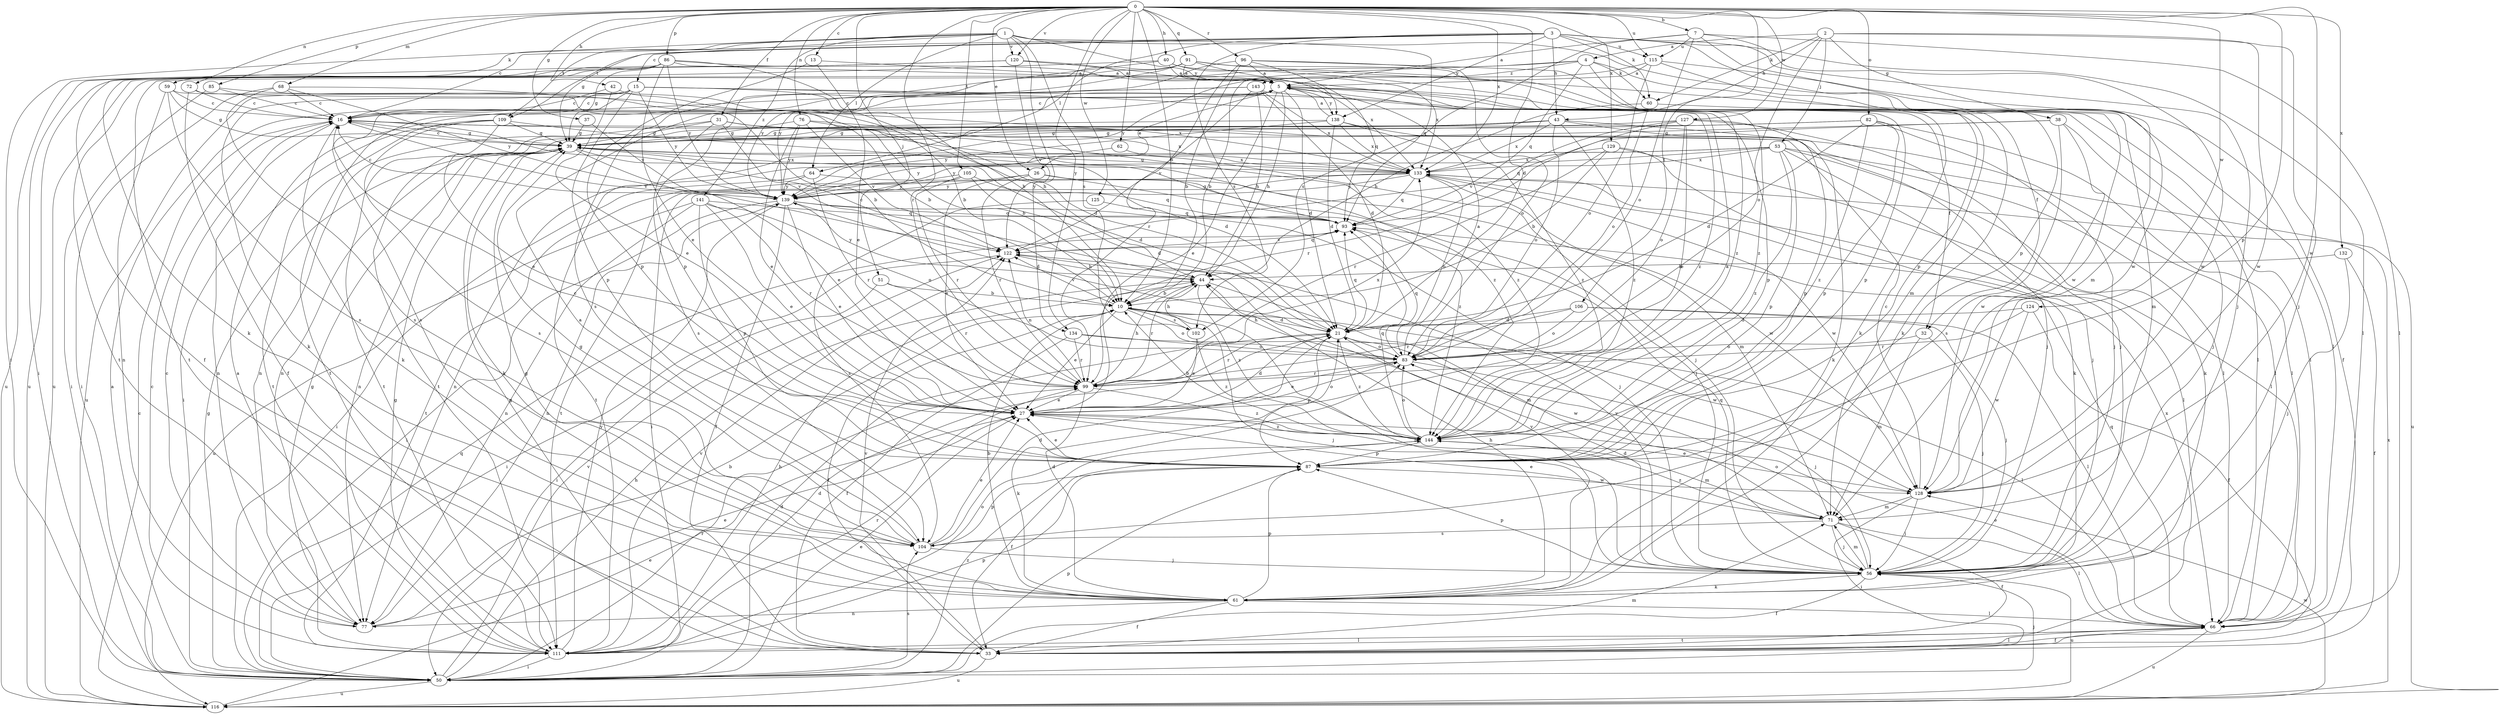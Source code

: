 strict digraph  {
0;
1;
2;
3;
4;
5;
7;
10;
13;
15;
16;
21;
26;
27;
31;
32;
33;
37;
38;
39;
40;
42;
43;
44;
50;
51;
53;
56;
59;
60;
61;
62;
64;
66;
68;
71;
72;
76;
77;
82;
83;
85;
86;
87;
91;
93;
96;
99;
102;
104;
105;
106;
109;
111;
115;
116;
120;
122;
124;
125;
127;
128;
129;
132;
133;
134;
138;
139;
141;
143;
144;
0 -> 7  [label=b];
0 -> 10  [label=b];
0 -> 13  [label=c];
0 -> 21  [label=d];
0 -> 26  [label=e];
0 -> 31  [label=f];
0 -> 37  [label=g];
0 -> 40  [label=h];
0 -> 42  [label=h];
0 -> 51  [label=j];
0 -> 62  [label=l];
0 -> 68  [label=m];
0 -> 72  [label=n];
0 -> 76  [label=n];
0 -> 82  [label=o];
0 -> 85  [label=p];
0 -> 86  [label=p];
0 -> 87  [label=p];
0 -> 91  [label=q];
0 -> 96  [label=r];
0 -> 99  [label=r];
0 -> 105  [label=t];
0 -> 106  [label=t];
0 -> 115  [label=u];
0 -> 120  [label=v];
0 -> 124  [label=w];
0 -> 125  [label=w];
0 -> 127  [label=w];
0 -> 128  [label=w];
0 -> 129  [label=x];
0 -> 132  [label=x];
0 -> 133  [label=x];
0 -> 134  [label=y];
1 -> 15  [label=c];
1 -> 50  [label=i];
1 -> 59  [label=k];
1 -> 64  [label=l];
1 -> 93  [label=q];
1 -> 102  [label=s];
1 -> 109  [label=t];
1 -> 120  [label=v];
1 -> 128  [label=w];
1 -> 134  [label=y];
1 -> 138  [label=y];
1 -> 141  [label=z];
2 -> 4  [label=a];
2 -> 38  [label=g];
2 -> 43  [label=h];
2 -> 53  [label=j];
2 -> 56  [label=j];
2 -> 60  [label=k];
2 -> 83  [label=o];
2 -> 128  [label=w];
3 -> 16  [label=c];
3 -> 39  [label=g];
3 -> 43  [label=h];
3 -> 56  [label=j];
3 -> 60  [label=k];
3 -> 64  [label=l];
3 -> 66  [label=l];
3 -> 71  [label=m];
3 -> 102  [label=s];
3 -> 109  [label=t];
3 -> 115  [label=u];
3 -> 138  [label=y];
4 -> 10  [label=b];
4 -> 32  [label=f];
4 -> 60  [label=k];
4 -> 87  [label=p];
4 -> 93  [label=q];
4 -> 111  [label=t];
4 -> 143  [label=z];
5 -> 16  [label=c];
5 -> 21  [label=d];
5 -> 26  [label=e];
5 -> 27  [label=e];
5 -> 32  [label=f];
5 -> 44  [label=h];
5 -> 66  [label=l];
5 -> 87  [label=p];
5 -> 138  [label=y];
7 -> 5  [label=a];
7 -> 66  [label=l];
7 -> 83  [label=o];
7 -> 87  [label=p];
7 -> 102  [label=s];
7 -> 115  [label=u];
7 -> 128  [label=w];
10 -> 21  [label=d];
10 -> 27  [label=e];
10 -> 33  [label=f];
10 -> 56  [label=j];
10 -> 83  [label=o];
10 -> 102  [label=s];
10 -> 122  [label=v];
10 -> 128  [label=w];
13 -> 5  [label=a];
13 -> 27  [label=e];
13 -> 87  [label=p];
15 -> 16  [label=c];
15 -> 21  [label=d];
15 -> 61  [label=k];
15 -> 66  [label=l];
15 -> 87  [label=p];
15 -> 104  [label=s];
15 -> 116  [label=u];
15 -> 139  [label=y];
15 -> 144  [label=z];
16 -> 39  [label=g];
16 -> 61  [label=k];
16 -> 77  [label=n];
16 -> 122  [label=v];
16 -> 144  [label=z];
21 -> 83  [label=o];
21 -> 87  [label=p];
21 -> 93  [label=q];
21 -> 99  [label=r];
21 -> 128  [label=w];
21 -> 144  [label=z];
26 -> 27  [label=e];
26 -> 56  [label=j];
26 -> 99  [label=r];
26 -> 139  [label=y];
26 -> 144  [label=z];
27 -> 21  [label=d];
27 -> 83  [label=o];
27 -> 144  [label=z];
31 -> 39  [label=g];
31 -> 56  [label=j];
31 -> 104  [label=s];
31 -> 111  [label=t];
31 -> 122  [label=v];
31 -> 144  [label=z];
32 -> 56  [label=j];
32 -> 71  [label=m];
32 -> 83  [label=o];
33 -> 39  [label=g];
33 -> 66  [label=l];
33 -> 116  [label=u];
33 -> 122  [label=v];
33 -> 133  [label=x];
37 -> 39  [label=g];
37 -> 139  [label=y];
38 -> 39  [label=g];
38 -> 56  [label=j];
38 -> 104  [label=s];
38 -> 122  [label=v];
38 -> 128  [label=w];
39 -> 16  [label=c];
39 -> 21  [label=d];
39 -> 27  [label=e];
39 -> 56  [label=j];
39 -> 61  [label=k];
39 -> 77  [label=n];
39 -> 133  [label=x];
40 -> 5  [label=a];
40 -> 66  [label=l];
40 -> 87  [label=p];
40 -> 116  [label=u];
40 -> 144  [label=z];
42 -> 10  [label=b];
42 -> 16  [label=c];
42 -> 27  [label=e];
43 -> 39  [label=g];
43 -> 61  [label=k];
43 -> 66  [label=l];
43 -> 77  [label=n];
43 -> 83  [label=o];
43 -> 111  [label=t];
43 -> 133  [label=x];
43 -> 144  [label=z];
44 -> 10  [label=b];
44 -> 16  [label=c];
44 -> 71  [label=m];
44 -> 99  [label=r];
44 -> 139  [label=y];
44 -> 144  [label=z];
50 -> 5  [label=a];
50 -> 21  [label=d];
50 -> 27  [label=e];
50 -> 39  [label=g];
50 -> 44  [label=h];
50 -> 56  [label=j];
50 -> 71  [label=m];
50 -> 87  [label=p];
50 -> 93  [label=q];
50 -> 99  [label=r];
50 -> 104  [label=s];
50 -> 116  [label=u];
50 -> 122  [label=v];
50 -> 144  [label=z];
51 -> 10  [label=b];
51 -> 50  [label=i];
51 -> 99  [label=r];
53 -> 56  [label=j];
53 -> 61  [label=k];
53 -> 77  [label=n];
53 -> 87  [label=p];
53 -> 111  [label=t];
53 -> 116  [label=u];
53 -> 133  [label=x];
53 -> 139  [label=y];
53 -> 144  [label=z];
56 -> 10  [label=b];
56 -> 21  [label=d];
56 -> 33  [label=f];
56 -> 61  [label=k];
56 -> 71  [label=m];
56 -> 83  [label=o];
56 -> 87  [label=p];
56 -> 93  [label=q];
56 -> 116  [label=u];
56 -> 122  [label=v];
59 -> 10  [label=b];
59 -> 16  [label=c];
59 -> 39  [label=g];
59 -> 77  [label=n];
59 -> 104  [label=s];
60 -> 44  [label=h];
60 -> 71  [label=m];
60 -> 83  [label=o];
61 -> 10  [label=b];
61 -> 21  [label=d];
61 -> 33  [label=f];
61 -> 39  [label=g];
61 -> 44  [label=h];
61 -> 66  [label=l];
61 -> 77  [label=n];
61 -> 87  [label=p];
61 -> 122  [label=v];
62 -> 133  [label=x];
62 -> 139  [label=y];
64 -> 50  [label=i];
64 -> 99  [label=r];
64 -> 128  [label=w];
64 -> 139  [label=y];
66 -> 27  [label=e];
66 -> 33  [label=f];
66 -> 93  [label=q];
66 -> 111  [label=t];
66 -> 116  [label=u];
68 -> 10  [label=b];
68 -> 16  [label=c];
68 -> 50  [label=i];
68 -> 104  [label=s];
68 -> 139  [label=y];
71 -> 27  [label=e];
71 -> 33  [label=f];
71 -> 56  [label=j];
71 -> 66  [label=l];
71 -> 104  [label=s];
71 -> 144  [label=z];
72 -> 16  [label=c];
72 -> 33  [label=f];
72 -> 44  [label=h];
76 -> 10  [label=b];
76 -> 27  [label=e];
76 -> 39  [label=g];
76 -> 122  [label=v];
76 -> 133  [label=x];
76 -> 139  [label=y];
77 -> 10  [label=b];
77 -> 16  [label=c];
77 -> 27  [label=e];
77 -> 39  [label=g];
82 -> 21  [label=d];
82 -> 39  [label=g];
82 -> 56  [label=j];
82 -> 66  [label=l];
82 -> 77  [label=n];
82 -> 87  [label=p];
82 -> 144  [label=z];
83 -> 5  [label=a];
83 -> 27  [label=e];
83 -> 44  [label=h];
83 -> 56  [label=j];
83 -> 93  [label=q];
83 -> 99  [label=r];
85 -> 16  [label=c];
85 -> 50  [label=i];
85 -> 133  [label=x];
86 -> 5  [label=a];
86 -> 10  [label=b];
86 -> 27  [label=e];
86 -> 33  [label=f];
86 -> 39  [label=g];
86 -> 50  [label=i];
86 -> 116  [label=u];
86 -> 139  [label=y];
86 -> 144  [label=z];
87 -> 16  [label=c];
87 -> 27  [label=e];
87 -> 128  [label=w];
91 -> 5  [label=a];
91 -> 61  [label=k];
91 -> 104  [label=s];
91 -> 111  [label=t];
91 -> 128  [label=w];
91 -> 133  [label=x];
91 -> 139  [label=y];
93 -> 39  [label=g];
93 -> 122  [label=v];
96 -> 5  [label=a];
96 -> 10  [label=b];
96 -> 71  [label=m];
96 -> 83  [label=o];
96 -> 93  [label=q];
96 -> 99  [label=r];
96 -> 139  [label=y];
99 -> 27  [label=e];
99 -> 44  [label=h];
99 -> 61  [label=k];
99 -> 133  [label=x];
99 -> 144  [label=z];
99 -> 122  [label=n];
102 -> 27  [label=e];
102 -> 44  [label=h];
102 -> 144  [label=z];
104 -> 5  [label=a];
104 -> 21  [label=d];
104 -> 27  [label=e];
104 -> 39  [label=g];
104 -> 56  [label=j];
104 -> 87  [label=p];
105 -> 21  [label=d];
105 -> 93  [label=q];
105 -> 99  [label=r];
105 -> 111  [label=t];
105 -> 139  [label=y];
106 -> 21  [label=d];
106 -> 56  [label=j];
106 -> 66  [label=l];
106 -> 83  [label=o];
106 -> 99  [label=r];
109 -> 21  [label=d];
109 -> 27  [label=e];
109 -> 39  [label=g];
109 -> 50  [label=i];
109 -> 104  [label=s];
109 -> 111  [label=t];
111 -> 5  [label=a];
111 -> 16  [label=c];
111 -> 21  [label=d];
111 -> 39  [label=g];
111 -> 44  [label=h];
111 -> 50  [label=i];
111 -> 66  [label=l];
111 -> 83  [label=o];
111 -> 87  [label=p];
111 -> 99  [label=r];
111 -> 122  [label=v];
111 -> 139  [label=y];
115 -> 5  [label=a];
115 -> 33  [label=f];
115 -> 61  [label=k];
115 -> 83  [label=o];
115 -> 139  [label=y];
116 -> 16  [label=c];
116 -> 27  [label=e];
116 -> 128  [label=w];
116 -> 133  [label=x];
120 -> 5  [label=a];
120 -> 61  [label=k];
120 -> 116  [label=u];
120 -> 122  [label=v];
120 -> 133  [label=x];
122 -> 44  [label=h];
122 -> 50  [label=i];
122 -> 93  [label=q];
124 -> 21  [label=d];
124 -> 33  [label=f];
124 -> 99  [label=r];
124 -> 128  [label=w];
125 -> 93  [label=q];
125 -> 104  [label=s];
127 -> 27  [label=e];
127 -> 39  [label=g];
127 -> 56  [label=j];
127 -> 83  [label=o];
127 -> 87  [label=p];
127 -> 93  [label=q];
127 -> 99  [label=r];
128 -> 16  [label=c];
128 -> 27  [label=e];
128 -> 50  [label=i];
128 -> 56  [label=j];
128 -> 71  [label=m];
129 -> 10  [label=b];
129 -> 61  [label=k];
129 -> 66  [label=l];
129 -> 99  [label=r];
129 -> 133  [label=x];
132 -> 33  [label=f];
132 -> 44  [label=h];
132 -> 56  [label=j];
133 -> 39  [label=g];
133 -> 50  [label=i];
133 -> 66  [label=l];
133 -> 71  [label=m];
133 -> 83  [label=o];
133 -> 93  [label=q];
133 -> 111  [label=t];
133 -> 128  [label=w];
133 -> 139  [label=y];
134 -> 33  [label=f];
134 -> 66  [label=l];
134 -> 83  [label=o];
134 -> 99  [label=r];
138 -> 5  [label=a];
138 -> 21  [label=d];
138 -> 39  [label=g];
138 -> 66  [label=l];
138 -> 133  [label=x];
138 -> 139  [label=y];
138 -> 144  [label=z];
139 -> 16  [label=c];
139 -> 21  [label=d];
139 -> 27  [label=e];
139 -> 33  [label=f];
139 -> 50  [label=i];
139 -> 56  [label=j];
139 -> 77  [label=n];
139 -> 93  [label=q];
141 -> 27  [label=e];
141 -> 77  [label=n];
141 -> 83  [label=o];
141 -> 87  [label=p];
141 -> 93  [label=q];
141 -> 99  [label=r];
141 -> 116  [label=u];
143 -> 16  [label=c];
143 -> 21  [label=d];
143 -> 44  [label=h];
143 -> 87  [label=p];
143 -> 111  [label=t];
143 -> 122  [label=v];
143 -> 133  [label=x];
144 -> 5  [label=a];
144 -> 10  [label=b];
144 -> 33  [label=f];
144 -> 71  [label=m];
144 -> 83  [label=o];
144 -> 87  [label=p];
144 -> 93  [label=q];
}
